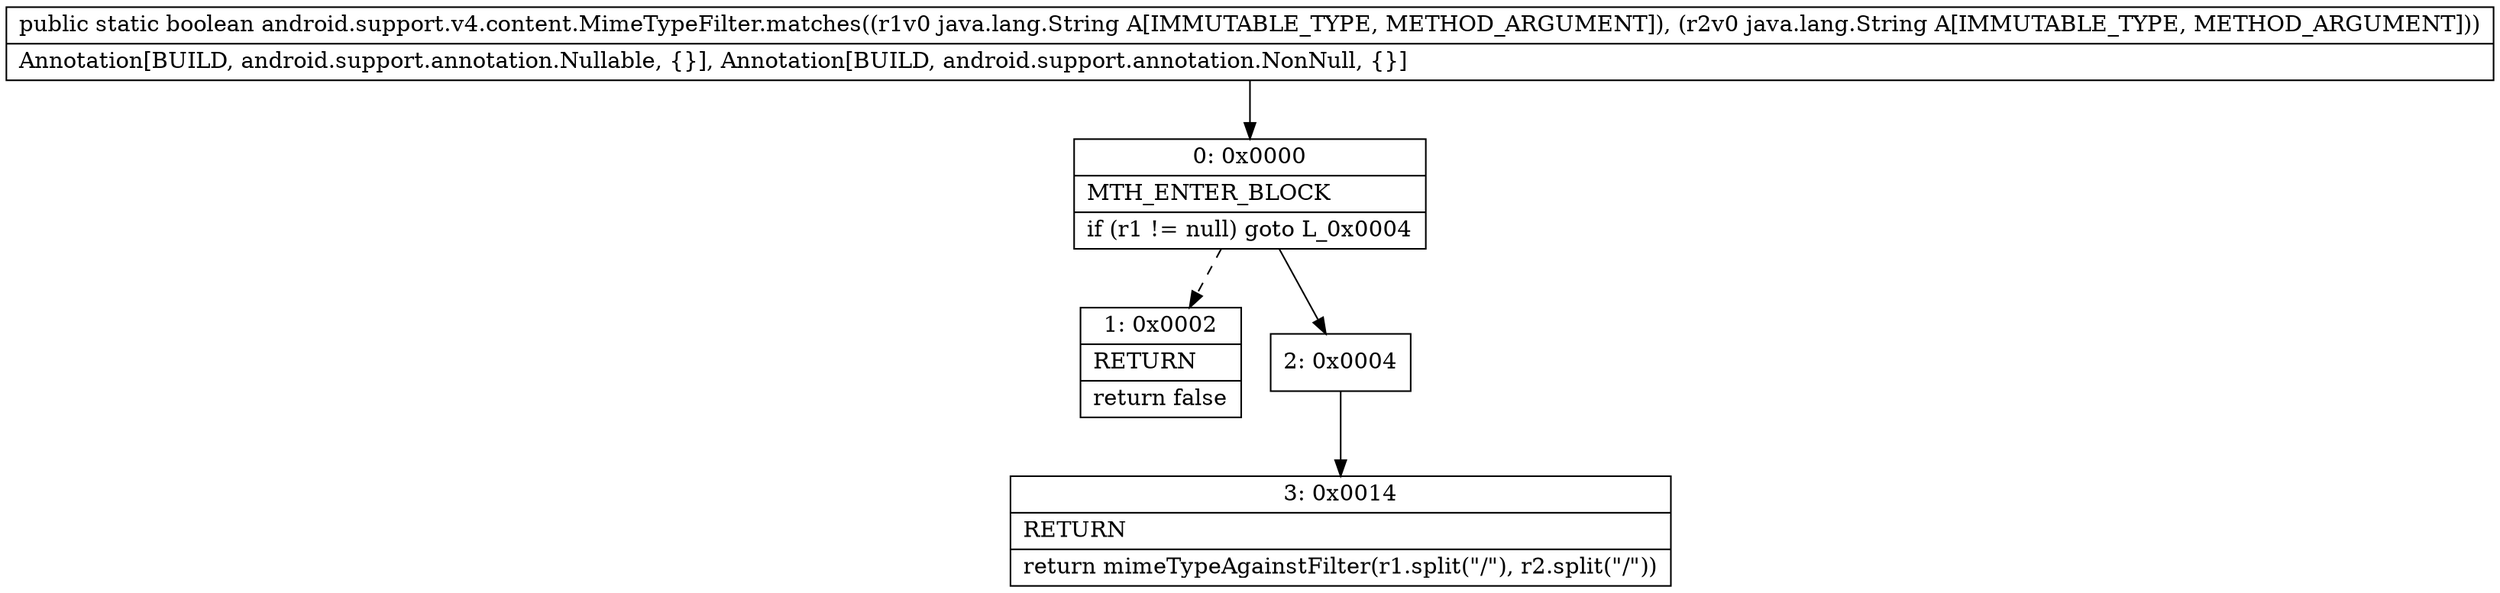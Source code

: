 digraph "CFG forandroid.support.v4.content.MimeTypeFilter.matches(Ljava\/lang\/String;Ljava\/lang\/String;)Z" {
Node_0 [shape=record,label="{0\:\ 0x0000|MTH_ENTER_BLOCK\l|if (r1 != null) goto L_0x0004\l}"];
Node_1 [shape=record,label="{1\:\ 0x0002|RETURN\l|return false\l}"];
Node_2 [shape=record,label="{2\:\ 0x0004}"];
Node_3 [shape=record,label="{3\:\ 0x0014|RETURN\l|return mimeTypeAgainstFilter(r1.split(\"\/\"), r2.split(\"\/\"))\l}"];
MethodNode[shape=record,label="{public static boolean android.support.v4.content.MimeTypeFilter.matches((r1v0 java.lang.String A[IMMUTABLE_TYPE, METHOD_ARGUMENT]), (r2v0 java.lang.String A[IMMUTABLE_TYPE, METHOD_ARGUMENT]))  | Annotation[BUILD, android.support.annotation.Nullable, \{\}], Annotation[BUILD, android.support.annotation.NonNull, \{\}]\l}"];
MethodNode -> Node_0;
Node_0 -> Node_1[style=dashed];
Node_0 -> Node_2;
Node_2 -> Node_3;
}

